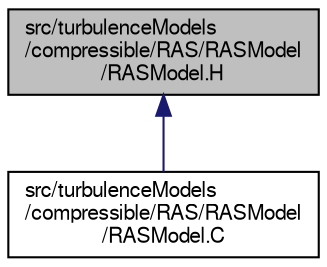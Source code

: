 digraph "src/turbulenceModels/compressible/RAS/RASModel/RASModel.H"
{
  bgcolor="transparent";
  edge [fontname="FreeSans",fontsize="10",labelfontname="FreeSans",labelfontsize="10"];
  node [fontname="FreeSans",fontsize="10",shape=record];
  Node354 [label="src/turbulenceModels\l/compressible/RAS/RASModel\l/RASModel.H",height=0.2,width=0.4,color="black", fillcolor="grey75", style="filled", fontcolor="black"];
  Node354 -> Node355 [dir="back",color="midnightblue",fontsize="10",style="solid",fontname="FreeSans"];
  Node355 [label="src/turbulenceModels\l/compressible/RAS/RASModel\l/RASModel.C",height=0.2,width=0.4,color="black",URL="$a40187.html"];
}
